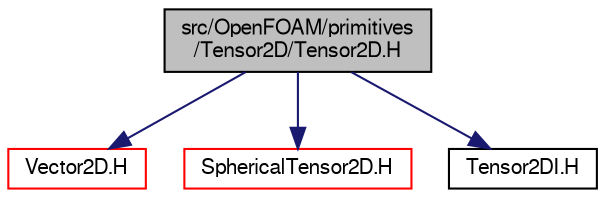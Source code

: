 digraph "src/OpenFOAM/primitives/Tensor2D/Tensor2D.H"
{
  bgcolor="transparent";
  edge [fontname="FreeSans",fontsize="10",labelfontname="FreeSans",labelfontsize="10"];
  node [fontname="FreeSans",fontsize="10",shape=record];
  Node0 [label="src/OpenFOAM/primitives\l/Tensor2D/Tensor2D.H",height=0.2,width=0.4,color="black", fillcolor="grey75", style="filled", fontcolor="black"];
  Node0 -> Node1 [color="midnightblue",fontsize="10",style="solid",fontname="FreeSans"];
  Node1 [label="Vector2D.H",height=0.2,width=0.4,color="red",URL="$a12851.html"];
  Node0 -> Node44 [color="midnightblue",fontsize="10",style="solid",fontname="FreeSans"];
  Node44 [label="SphericalTensor2D.H",height=0.2,width=0.4,color="red",URL="$a12575.html"];
  Node0 -> Node46 [color="midnightblue",fontsize="10",style="solid",fontname="FreeSans"];
  Node46 [label="Tensor2DI.H",height=0.2,width=0.4,color="black",URL="$a12773.html"];
}
